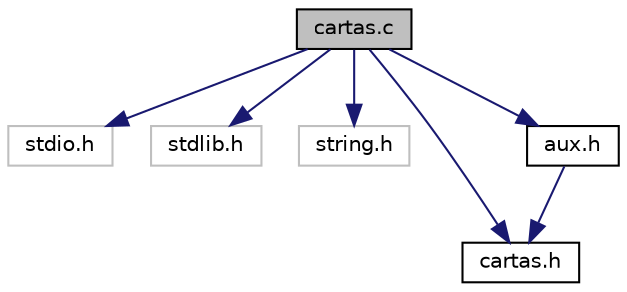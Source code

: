 digraph "cartas.c"
{
  edge [fontname="Helvetica",fontsize="10",labelfontname="Helvetica",labelfontsize="10"];
  node [fontname="Helvetica",fontsize="10",shape=record];
  Node1 [label="cartas.c",height=0.2,width=0.4,color="black", fillcolor="grey75", style="filled" fontcolor="black"];
  Node1 -> Node2 [color="midnightblue",fontsize="10",style="solid",fontname="Helvetica"];
  Node2 [label="stdio.h",height=0.2,width=0.4,color="grey75", fillcolor="white", style="filled"];
  Node1 -> Node3 [color="midnightblue",fontsize="10",style="solid",fontname="Helvetica"];
  Node3 [label="stdlib.h",height=0.2,width=0.4,color="grey75", fillcolor="white", style="filled"];
  Node1 -> Node4 [color="midnightblue",fontsize="10",style="solid",fontname="Helvetica"];
  Node4 [label="string.h",height=0.2,width=0.4,color="grey75", fillcolor="white", style="filled"];
  Node1 -> Node5 [color="midnightblue",fontsize="10",style="solid",fontname="Helvetica"];
  Node5 [label="cartas.h",height=0.2,width=0.4,color="black", fillcolor="white", style="filled",URL="$cartas_8h.html"];
  Node1 -> Node6 [color="midnightblue",fontsize="10",style="solid",fontname="Helvetica"];
  Node6 [label="aux.h",height=0.2,width=0.4,color="black", fillcolor="white", style="filled",URL="$aux_8h.html"];
  Node6 -> Node5 [color="midnightblue",fontsize="10",style="solid",fontname="Helvetica"];
}
